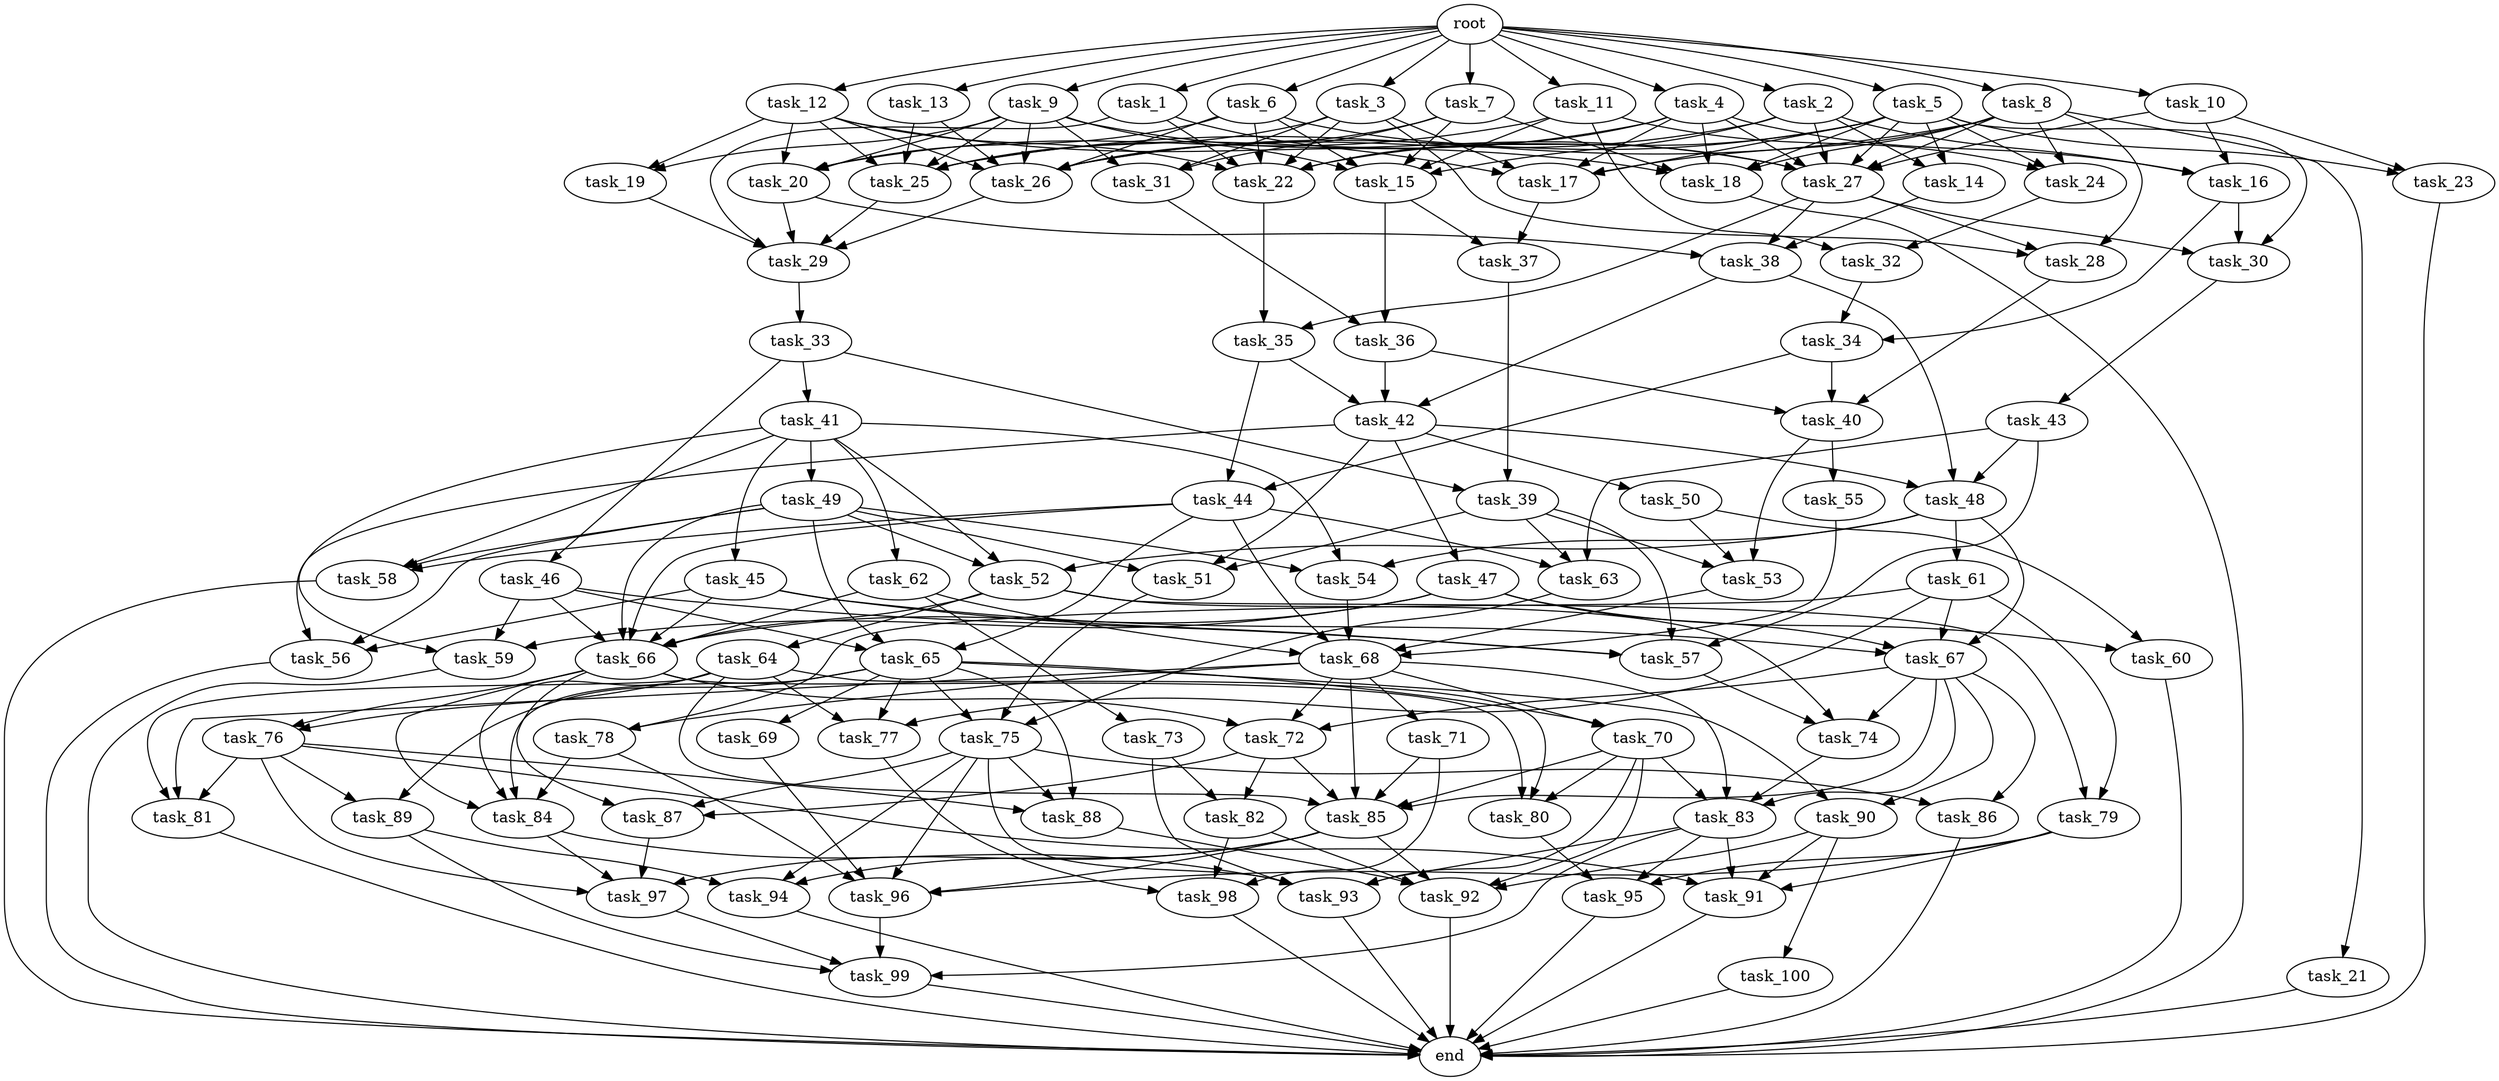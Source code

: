 digraph G {
  task_68 [size="5.541517e+11"];
  task_92 [size="4.418091e+11"];
  task_59 [size="5.684761e+11"];
  task_35 [size="3.512676e+11"];
  task_28 [size="8.109185e+11"];
  task_44 [size="6.436583e+11"];
  task_36 [size="2.467343e+11"];
  task_24 [size="2.380218e+11"];
  task_55 [size="9.233993e+11"];
  task_47 [size="2.661122e+11"];
  task_94 [size="4.792894e+11"];
  task_88 [size="7.365227e+11"];
  task_22 [size="2.698026e+10"];
  task_38 [size="6.640470e+11"];
  task_2 [size="5.685584e+11"];
  task_65 [size="3.844646e+11"];
  task_63 [size="1.437535e+11"];
  task_53 [size="7.367950e+10"];
  task_26 [size="1.149019e+11"];
  root [size="0.000000e+00"];
  task_85 [size="8.567777e+11"];
  task_66 [size="5.969999e+11"];
  task_9 [size="1.061471e+11"];
  task_41 [size="5.428330e+11"];
  task_4 [size="7.827679e+11"];
  task_19 [size="7.608618e+10"];
  task_50 [size="8.044275e+11"];
  task_48 [size="2.836087e+11"];
  task_31 [size="3.072611e+11"];
  task_77 [size="6.670105e+11"];
  task_74 [size="2.169472e+11"];
  task_46 [size="9.902365e+10"];
  task_37 [size="4.781666e+11"];
  task_73 [size="3.174421e+10"];
  task_49 [size="2.438454e+10"];
  task_79 [size="2.403831e+11"];
  task_71 [size="2.887802e+11"];
  task_23 [size="6.541837e+11"];
  task_42 [size="2.012953e+11"];
  task_25 [size="9.360474e+10"];
  task_96 [size="7.629749e+11"];
  task_18 [size="5.477457e+11"];
  task_1 [size="2.058696e+11"];
  task_89 [size="6.114550e+11"];
  task_10 [size="5.891068e+11"];
  task_6 [size="5.599544e+11"];
  task_67 [size="8.782277e+10"];
  task_58 [size="3.200726e+11"];
  task_98 [size="1.211750e+11"];
  task_83 [size="3.811086e+11"];
  task_30 [size="8.253982e+11"];
  task_99 [size="4.582787e+11"];
  task_76 [size="8.985187e+11"];
  task_29 [size="9.783966e+11"];
  task_62 [size="2.245165e+11"];
  task_81 [size="2.316032e+11"];
  task_14 [size="6.664707e+11"];
  task_45 [size="2.632237e+10"];
  task_12 [size="9.799452e+11"];
  task_75 [size="2.858176e+11"];
  task_13 [size="5.536307e+11"];
  task_52 [size="1.197527e+11"];
  task_15 [size="9.159358e+11"];
  task_84 [size="9.894065e+11"];
  task_97 [size="4.272855e+11"];
  task_93 [size="4.772152e+11"];
  task_16 [size="5.845881e+11"];
  task_43 [size="5.188092e+11"];
  task_17 [size="7.859864e+11"];
  task_60 [size="3.145314e+11"];
  task_91 [size="4.022953e+11"];
  task_27 [size="6.009835e+11"];
  end [size="0.000000e+00"];
  task_34 [size="7.549669e+11"];
  task_57 [size="2.646543e+11"];
  task_3 [size="3.187455e+11"];
  task_39 [size="7.728737e+11"];
  task_56 [size="1.923809e+10"];
  task_21 [size="4.925899e+11"];
  task_90 [size="5.918915e+11"];
  task_32 [size="1.915177e+11"];
  task_20 [size="2.644912e+10"];
  task_64 [size="7.026350e+11"];
  task_7 [size="1.341408e+10"];
  task_8 [size="1.858371e+11"];
  task_51 [size="9.391910e+11"];
  task_86 [size="1.658708e+11"];
  task_72 [size="2.121385e+11"];
  task_40 [size="9.572504e+11"];
  task_80 [size="3.513346e+11"];
  task_82 [size="1.950728e+10"];
  task_5 [size="8.036630e+11"];
  task_78 [size="8.593381e+11"];
  task_95 [size="1.406335e+11"];
  task_87 [size="3.089880e+11"];
  task_61 [size="5.579303e+11"];
  task_70 [size="4.593465e+11"];
  task_54 [size="4.761379e+11"];
  task_11 [size="6.989735e+11"];
  task_100 [size="4.870462e+11"];
  task_69 [size="4.204817e+11"];
  task_33 [size="5.578057e+11"];

  task_68 -> task_78 [size="4.296690e+08"];
  task_68 -> task_72 [size="7.071282e+07"];
  task_68 -> task_81 [size="7.720108e+07"];
  task_68 -> task_70 [size="2.296733e+08"];
  task_68 -> task_71 [size="2.887802e+08"];
  task_68 -> task_83 [size="9.527715e+07"];
  task_68 -> task_85 [size="1.427963e+08"];
  task_92 -> end [size="1.000000e-12"];
  task_59 -> end [size="1.000000e-12"];
  task_35 -> task_44 [size="3.218292e+08"];
  task_35 -> task_42 [size="6.709845e+07"];
  task_28 -> task_40 [size="3.190835e+08"];
  task_44 -> task_66 [size="8.528570e+07"];
  task_44 -> task_65 [size="1.281549e+08"];
  task_44 -> task_63 [size="4.791785e+07"];
  task_44 -> task_68 [size="1.108303e+08"];
  task_44 -> task_58 [size="1.066909e+08"];
  task_36 -> task_40 [size="3.190835e+08"];
  task_36 -> task_42 [size="6.709845e+07"];
  task_24 -> task_32 [size="9.575886e+07"];
  task_55 -> task_68 [size="1.108303e+08"];
  task_47 -> task_59 [size="1.894920e+08"];
  task_47 -> task_66 [size="8.528570e+07"];
  task_47 -> task_60 [size="1.572657e+08"];
  task_47 -> task_67 [size="2.195569e+07"];
  task_94 -> end [size="1.000000e-12"];
  task_88 -> task_92 [size="8.836182e+07"];
  task_22 -> task_35 [size="1.756338e+08"];
  task_38 -> task_48 [size="9.453623e+07"];
  task_38 -> task_42 [size="6.709845e+07"];
  task_2 -> task_15 [size="1.831872e+08"];
  task_2 -> task_14 [size="3.332353e+08"];
  task_2 -> task_27 [size="8.585478e+07"];
  task_2 -> task_16 [size="1.948627e+08"];
  task_2 -> task_26 [size="1.641455e+07"];
  task_65 -> task_75 [size="9.527253e+07"];
  task_65 -> task_69 [size="4.204817e+08"];
  task_65 -> task_70 [size="2.296733e+08"];
  task_65 -> task_77 [size="2.223368e+08"];
  task_65 -> task_88 [size="2.455076e+08"];
  task_65 -> task_84 [size="2.473516e+08"];
  task_65 -> task_90 [size="2.959457e+08"];
  task_65 -> task_89 [size="3.057275e+08"];
  task_63 -> task_75 [size="9.527253e+07"];
  task_53 -> task_68 [size="1.108303e+08"];
  task_26 -> task_29 [size="1.956793e+08"];
  root -> task_3 [size="1.000000e-12"];
  root -> task_9 [size="1.000000e-12"];
  root -> task_4 [size="1.000000e-12"];
  root -> task_2 [size="1.000000e-12"];
  root -> task_7 [size="1.000000e-12"];
  root -> task_8 [size="1.000000e-12"];
  root -> task_11 [size="1.000000e-12"];
  root -> task_1 [size="1.000000e-12"];
  root -> task_12 [size="1.000000e-12"];
  root -> task_10 [size="1.000000e-12"];
  root -> task_6 [size="1.000000e-12"];
  root -> task_13 [size="1.000000e-12"];
  root -> task_5 [size="1.000000e-12"];
  task_85 -> task_96 [size="1.525950e+08"];
  task_85 -> task_97 [size="1.068214e+08"];
  task_85 -> task_92 [size="8.836182e+07"];
  task_85 -> task_94 [size="1.597631e+08"];
  task_66 -> task_80 [size="1.171115e+08"];
  task_66 -> task_72 [size="7.071282e+07"];
  task_66 -> task_84 [size="2.473516e+08"];
  task_66 -> task_76 [size="4.492593e+08"];
  task_66 -> task_87 [size="1.029960e+08"];
  task_9 -> task_25 [size="1.560079e+07"];
  task_9 -> task_15 [size="1.831872e+08"];
  task_9 -> task_19 [size="3.804309e+07"];
  task_9 -> task_26 [size="1.641455e+07"];
  task_9 -> task_27 [size="8.585478e+07"];
  task_9 -> task_20 [size="6.612280e+06"];
  task_9 -> task_31 [size="1.024204e+08"];
  task_41 -> task_45 [size="2.632237e+07"];
  task_41 -> task_52 [size="3.991758e+07"];
  task_41 -> task_62 [size="2.245165e+08"];
  task_41 -> task_54 [size="1.587126e+08"];
  task_41 -> task_49 [size="2.438454e+07"];
  task_41 -> task_59 [size="1.894920e+08"];
  task_41 -> task_58 [size="1.066909e+08"];
  task_4 -> task_17 [size="1.571973e+08"];
  task_4 -> task_25 [size="1.560079e+07"];
  task_4 -> task_18 [size="1.095491e+08"];
  task_4 -> task_22 [size="4.496710e+06"];
  task_4 -> task_27 [size="8.585478e+07"];
  task_4 -> task_16 [size="1.948627e+08"];
  task_19 -> task_29 [size="1.956793e+08"];
  task_50 -> task_53 [size="2.455983e+07"];
  task_50 -> task_60 [size="1.572657e+08"];
  task_48 -> task_52 [size="3.991758e+07"];
  task_48 -> task_54 [size="1.587126e+08"];
  task_48 -> task_61 [size="5.579303e+08"];
  task_48 -> task_67 [size="2.195569e+07"];
  task_31 -> task_36 [size="1.233672e+08"];
  task_77 -> task_98 [size="4.039167e+07"];
  task_74 -> task_83 [size="9.527715e+07"];
  task_46 -> task_59 [size="1.894920e+08"];
  task_46 -> task_66 [size="8.528570e+07"];
  task_46 -> task_65 [size="1.281549e+08"];
  task_46 -> task_57 [size="6.616358e+07"];
  task_37 -> task_39 [size="3.864369e+08"];
  task_73 -> task_82 [size="9.753639e+06"];
  task_73 -> task_93 [size="9.544303e+07"];
  task_49 -> task_52 [size="3.991758e+07"];
  task_49 -> task_56 [size="6.412697e+06"];
  task_49 -> task_65 [size="1.281549e+08"];
  task_49 -> task_51 [size="3.130637e+08"];
  task_49 -> task_58 [size="1.066909e+08"];
  task_49 -> task_66 [size="8.528570e+07"];
  task_49 -> task_54 [size="1.587126e+08"];
  task_79 -> task_91 [size="1.005738e+08"];
  task_79 -> task_96 [size="1.525950e+08"];
  task_79 -> task_95 [size="4.687783e+07"];
  task_71 -> task_85 [size="1.427963e+08"];
  task_71 -> task_98 [size="4.039167e+07"];
  task_23 -> end [size="1.000000e-12"];
  task_42 -> task_51 [size="3.130637e+08"];
  task_42 -> task_56 [size="6.412697e+06"];
  task_42 -> task_48 [size="9.453623e+07"];
  task_42 -> task_47 [size="2.661122e+08"];
  task_42 -> task_50 [size="8.044275e+08"];
  task_25 -> task_29 [size="1.956793e+08"];
  task_96 -> task_99 [size="1.145697e+08"];
  task_18 -> end [size="1.000000e-12"];
  task_1 -> task_17 [size="1.571973e+08"];
  task_1 -> task_22 [size="4.496710e+06"];
  task_1 -> task_29 [size="1.956793e+08"];
  task_89 -> task_99 [size="1.145697e+08"];
  task_89 -> task_94 [size="1.597631e+08"];
  task_10 -> task_27 [size="8.585478e+07"];
  task_10 -> task_23 [size="3.270918e+08"];
  task_10 -> task_16 [size="1.948627e+08"];
  task_6 -> task_15 [size="1.831872e+08"];
  task_6 -> task_22 [size="4.496710e+06"];
  task_6 -> task_20 [size="6.612280e+06"];
  task_6 -> task_27 [size="8.585478e+07"];
  task_6 -> task_26 [size="1.641455e+07"];
  task_67 -> task_86 [size="8.293538e+07"];
  task_67 -> task_72 [size="7.071282e+07"];
  task_67 -> task_74 [size="7.231574e+07"];
  task_67 -> task_90 [size="2.959457e+08"];
  task_67 -> task_83 [size="9.527715e+07"];
  task_67 -> task_85 [size="1.427963e+08"];
  task_58 -> end [size="1.000000e-12"];
  task_98 -> end [size="1.000000e-12"];
  task_83 -> task_91 [size="1.005738e+08"];
  task_83 -> task_93 [size="9.544303e+07"];
  task_83 -> task_99 [size="1.145697e+08"];
  task_83 -> task_95 [size="4.687783e+07"];
  task_30 -> task_43 [size="5.188092e+08"];
  task_99 -> end [size="1.000000e-12"];
  task_76 -> task_88 [size="2.455076e+08"];
  task_76 -> task_97 [size="1.068214e+08"];
  task_76 -> task_81 [size="7.720108e+07"];
  task_76 -> task_89 [size="3.057275e+08"];
  task_76 -> task_91 [size="1.005738e+08"];
  task_29 -> task_33 [size="5.578057e+08"];
  task_62 -> task_66 [size="8.528570e+07"];
  task_62 -> task_68 [size="1.108303e+08"];
  task_62 -> task_73 [size="3.174421e+07"];
  task_81 -> end [size="1.000000e-12"];
  task_14 -> task_38 [size="2.213490e+08"];
  task_45 -> task_56 [size="6.412697e+06"];
  task_45 -> task_66 [size="8.528570e+07"];
  task_45 -> task_67 [size="2.195569e+07"];
  task_45 -> task_57 [size="6.616358e+07"];
  task_12 -> task_25 [size="1.560079e+07"];
  task_12 -> task_26 [size="1.641455e+07"];
  task_12 -> task_20 [size="6.612280e+06"];
  task_12 -> task_22 [size="4.496710e+06"];
  task_12 -> task_18 [size="1.095491e+08"];
  task_12 -> task_19 [size="3.804309e+07"];
  task_75 -> task_86 [size="8.293538e+07"];
  task_75 -> task_96 [size="1.525950e+08"];
  task_75 -> task_94 [size="1.597631e+08"];
  task_75 -> task_88 [size="2.455076e+08"];
  task_75 -> task_93 [size="9.544303e+07"];
  task_75 -> task_87 [size="1.029960e+08"];
  task_13 -> task_25 [size="1.560079e+07"];
  task_13 -> task_26 [size="1.641455e+07"];
  task_52 -> task_79 [size="1.201915e+08"];
  task_52 -> task_66 [size="8.528570e+07"];
  task_52 -> task_74 [size="7.231574e+07"];
  task_52 -> task_64 [size="7.026350e+08"];
  task_15 -> task_37 [size="2.390833e+08"];
  task_15 -> task_36 [size="1.233672e+08"];
  task_84 -> task_97 [size="1.068214e+08"];
  task_84 -> task_93 [size="9.544303e+07"];
  task_97 -> task_99 [size="1.145697e+08"];
  task_93 -> end [size="1.000000e-12"];
  task_16 -> task_30 [size="2.751327e+08"];
  task_16 -> task_34 [size="3.774834e+08"];
  task_43 -> task_48 [size="9.453623e+07"];
  task_43 -> task_63 [size="4.791785e+07"];
  task_43 -> task_57 [size="6.616358e+07"];
  task_17 -> task_37 [size="2.390833e+08"];
  task_60 -> end [size="1.000000e-12"];
  task_91 -> end [size="1.000000e-12"];
  task_27 -> task_28 [size="2.703062e+08"];
  task_27 -> task_38 [size="2.213490e+08"];
  task_27 -> task_30 [size="2.751327e+08"];
  task_27 -> task_35 [size="1.756338e+08"];
  task_34 -> task_44 [size="3.218292e+08"];
  task_34 -> task_40 [size="3.190835e+08"];
  task_57 -> task_74 [size="7.231574e+07"];
  task_3 -> task_17 [size="1.571973e+08"];
  task_3 -> task_25 [size="1.560079e+07"];
  task_3 -> task_22 [size="4.496710e+06"];
  task_3 -> task_28 [size="2.703062e+08"];
  task_3 -> task_31 [size="1.024204e+08"];
  task_39 -> task_51 [size="3.130637e+08"];
  task_39 -> task_63 [size="4.791785e+07"];
  task_39 -> task_53 [size="2.455983e+07"];
  task_39 -> task_57 [size="6.616358e+07"];
  task_56 -> end [size="1.000000e-12"];
  task_21 -> end [size="1.000000e-12"];
  task_90 -> task_91 [size="1.005738e+08"];
  task_90 -> task_92 [size="8.836182e+07"];
  task_90 -> task_100 [size="4.870462e+08"];
  task_32 -> task_34 [size="3.774834e+08"];
  task_20 -> task_38 [size="2.213490e+08"];
  task_20 -> task_29 [size="1.956793e+08"];
  task_64 -> task_81 [size="7.720108e+07"];
  task_64 -> task_77 [size="2.223368e+08"];
  task_64 -> task_80 [size="1.171115e+08"];
  task_64 -> task_84 [size="2.473516e+08"];
  task_64 -> task_76 [size="4.492593e+08"];
  task_64 -> task_85 [size="1.427963e+08"];
  task_7 -> task_15 [size="1.831872e+08"];
  task_7 -> task_18 [size="1.095491e+08"];
  task_7 -> task_31 [size="1.024204e+08"];
  task_7 -> task_26 [size="1.641455e+07"];
  task_8 -> task_17 [size="1.571973e+08"];
  task_8 -> task_25 [size="1.560079e+07"];
  task_8 -> task_21 [size="4.925899e+08"];
  task_8 -> task_18 [size="1.095491e+08"];
  task_8 -> task_27 [size="8.585478e+07"];
  task_8 -> task_28 [size="2.703062e+08"];
  task_8 -> task_24 [size="7.934060e+07"];
  task_51 -> task_75 [size="9.527253e+07"];
  task_86 -> end [size="1.000000e-12"];
  task_72 -> task_82 [size="9.753639e+06"];
  task_72 -> task_87 [size="1.029960e+08"];
  task_72 -> task_85 [size="1.427963e+08"];
  task_40 -> task_55 [size="9.233993e+08"];
  task_40 -> task_53 [size="2.455983e+07"];
  task_80 -> task_95 [size="4.687783e+07"];
  task_82 -> task_92 [size="8.836182e+07"];
  task_82 -> task_98 [size="4.039167e+07"];
  task_5 -> task_17 [size="1.571973e+08"];
  task_5 -> task_14 [size="3.332353e+08"];
  task_5 -> task_18 [size="1.095491e+08"];
  task_5 -> task_23 [size="3.270918e+08"];
  task_5 -> task_22 [size="4.496710e+06"];
  task_5 -> task_26 [size="1.641455e+07"];
  task_5 -> task_30 [size="2.751327e+08"];
  task_5 -> task_27 [size="8.585478e+07"];
  task_5 -> task_24 [size="7.934060e+07"];
  task_78 -> task_96 [size="1.525950e+08"];
  task_78 -> task_84 [size="2.473516e+08"];
  task_95 -> end [size="1.000000e-12"];
  task_87 -> task_97 [size="1.068214e+08"];
  task_61 -> task_77 [size="2.223368e+08"];
  task_61 -> task_78 [size="4.296690e+08"];
  task_61 -> task_67 [size="2.195569e+07"];
  task_61 -> task_79 [size="1.201915e+08"];
  task_70 -> task_80 [size="1.171115e+08"];
  task_70 -> task_83 [size="9.527715e+07"];
  task_70 -> task_85 [size="1.427963e+08"];
  task_70 -> task_92 [size="8.836182e+07"];
  task_70 -> task_93 [size="9.544303e+07"];
  task_54 -> task_68 [size="1.108303e+08"];
  task_11 -> task_15 [size="1.831872e+08"];
  task_11 -> task_32 [size="9.575886e+07"];
  task_11 -> task_24 [size="7.934060e+07"];
  task_11 -> task_20 [size="6.612280e+06"];
  task_100 -> end [size="1.000000e-12"];
  task_69 -> task_96 [size="1.525950e+08"];
  task_33 -> task_39 [size="3.864369e+08"];
  task_33 -> task_41 [size="5.428330e+08"];
  task_33 -> task_46 [size="9.902365e+07"];
}
